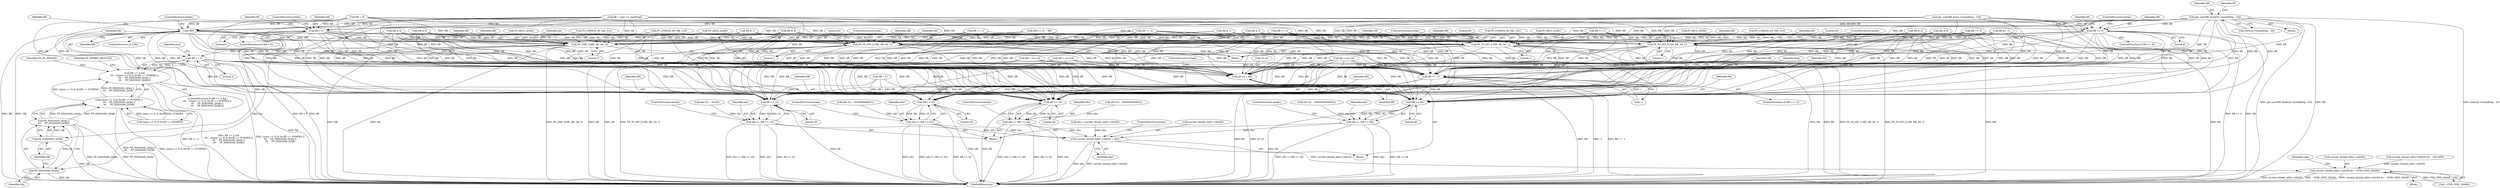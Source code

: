 digraph "0_linux_a8b0ca17b80e92faab46ee7179ba9e99ccb61233_42@array" {
"1000884" [label="(Call,get_user(XR, &win32->locals[freg - 16]))"];
"1000931" [label="(Call,!XR)"];
"1001595" [label="(Call,FP_TO_INT_S (XR, SB, 64, 1))"];
"1001773" [label="(Call,XR == -1)"];
"1001791" [label="(Call,XR << 10)"];
"1001789" [label="(Call,xfsr |= (XR << 10))"];
"1001825" [label="(Call,current_thread_info()->xfsr[0] = xfsr)"];
"1001870" [label="(Call,current_thread_info()->xfsr[0] &= ~(FSR_CEXC_MASK))"];
"1001801" [label="(Call,XR << 32)"];
"1001799" [label="(Call,xfsr |= (XR << 32))"];
"1001811" [label="(Call,XR << 34)"];
"1001809" [label="(Call,xfsr |= (XR << 34))"];
"1001821" [label="(Call,XR << 36)"];
"1001819" [label="(Call,xfsr |= (XR << 36))"];
"1001841" [label="(Call,rd->d = XR)"];
"1001602" [label="(Call,FP_TO_INT_D (XR, DB, 64, 1))"];
"1001609" [label="(Call,FP_TO_INT_Q (XR, QB, 64, 1))"];
"1001728" [label="(Call,FP_CMP_Q(XR, QB, QA, 3))"];
"1001735" [label="(Call,XR == 3)"];
"1001734" [label="(Call,XR == 3 &&\n\t\t\t    (((insn >> 5) & 0x1ff) == FCMPEQ ||\n\t\t\t     FP_ISSIGNAN_Q(QA) ||\n\t\t\t     FP_ISSIGNAN_Q(QB)))"];
"1001747" [label="(Call,FP_ISSIGNAN_Q(QA))"];
"1001746" [label="(Call,FP_ISSIGNAN_Q(QA) ||\n\t\t\t     FP_ISSIGNAN_Q(QB))"];
"1001738" [label="(Call,((insn >> 5) & 0x1ff) == FCMPEQ ||\n\t\t\t     FP_ISSIGNAN_Q(QA) ||\n\t\t\t     FP_ISSIGNAN_Q(QB))"];
"1001749" [label="(Call,FP_ISSIGNAN_Q(QB))"];
"1000939" [label="(Call,XR <= 0)"];
"1000948" [label="(Call,XR < 0)"];
"1001821" [label="(Call,XR << 36)"];
"1000694" [label="(Call,XR == 2)"];
"1001628" [label="(Call,XR = rs2->d)"];
"1001796" [label="(Call,xfsr &= ~0x300000000UL)"];
"1001748" [label="(Identifier,QA)"];
"1001810" [label="(Identifier,xfsr)"];
"1000685" [label="(Call,XR & 2)"];
"1000931" [label="(Call,!XR)"];
"1001612" [label="(Literal,64)"];
"1001824" [label="(ControlStructure,break;)"];
"1000187" [label="(Call,FP_DECL_D(DB))"];
"1001746" [label="(Call,FP_ISSIGNAN_Q(QA) ||\n\t\t\t     FP_ISSIGNAN_Q(QB))"];
"1001603" [label="(Identifier,XR)"];
"1000948" [label="(Call,XR < 0)"];
"1001811" [label="(Call,XR << 34)"];
"1001599" [label="(Literal,1)"];
"1000676" [label="(Call,XR == 1)"];
"1000747" [label="(Call,(XR >> 2) ^ XR)"];
"1000849" [label="(Call,XR = 0)"];
"1001772" [label="(ControlStructure,if (XR == -1))"];
"1001823" [label="(Literal,36)"];
"1000952" [label="(Identifier,IR)"];
"1001841" [label="(Call,rd->d = XR)"];
"1001614" [label="(ControlStructure,break;)"];
"1001728" [label="(Call,FP_CMP_Q(XR, QB, QA, 3))"];
"1001822" [label="(Identifier,XR)"];
"1000181" [label="(Call,FP_DECL_S(SB))"];
"1001813" [label="(Literal,34)"];
"1001765" [label="(Call,xfsr = current_thread_info()->xfsr[0])"];
"1001825" [label="(Call,current_thread_info()->xfsr[0] = xfsr)"];
"1001602" [label="(Call,FP_TO_INT_D (XR, DB, 64, 1))"];
"1000857" [label="(Call,XR = regs->u_regs[freg])"];
"1001735" [label="(Call,XR == 3)"];
"1001774" [label="(Identifier,XR)"];
"1000950" [label="(Literal,0)"];
"1001755" [label="(Identifier,FP_INHIBIT_RESULTS)"];
"1001606" [label="(Literal,1)"];
"1001832" [label="(ControlStructure,break;)"];
"1001015" [label="(Block,)"];
"1001775" [label="(Call,-1)"];
"1001752" [label="(Identifier,FP_EX_INVALID)"];
"1000885" [label="(Identifier,XR)"];
"1001802" [label="(Identifier,XR)"];
"1000816" [label="(Call,XR & 2)"];
"1001800" [label="(Identifier,xfsr)"];
"1000938" [label="(ControlStructure,if (XR <= 0))"];
"1001736" [label="(Identifier,XR)"];
"1001613" [label="(Literal,1)"];
"1000939" [label="(Call,XR <= 0)"];
"1000884" [label="(Call,get_user(XR, &win32->locals[freg - 16]))"];
"1000632" [label="(Call,XR &= 3)"];
"1001791" [label="(Call,XR << 10)"];
"1001734" [label="(Call,XR == 3 &&\n\t\t\t    (((insn >> 5) & 0x1ff) == FCMPEQ ||\n\t\t\t     FP_ISSIGNAN_Q(QA) ||\n\t\t\t     FP_ISSIGNAN_Q(QB)))"];
"1000191" [label="(Call,FP_DECL_Q(QA))"];
"1000943" [label="(Identifier,IR)"];
"1000930" [label="(ControlStructure,if (!XR))"];
"1000909" [label="(Call,get_user(XR, &win->locals[freg - 16]))"];
"1001763" [label="(Block,)"];
"1000954" [label="(ControlStructure,break;)"];
"1001816" [label="(Call,xfsr &= ~0x3000000000UL)"];
"1000920" [label="(Identifier,IR)"];
"1001731" [label="(Identifier,QA)"];
"1001846" [label="(ControlStructure,break;)"];
"1001777" [label="(Call,XR = 2)"];
"1000886" [label="(Call,&win32->locals[freg - 16])"];
"1001799" [label="(Call,xfsr |= (XR << 32))"];
"1001804" [label="(ControlStructure,break;)"];
"1000945" [label="(ControlStructure,break;)"];
"1001871" [label="(Call,current_thread_info()->xfsr[0])"];
"1001729" [label="(Identifier,XR)"];
"1001831" [label="(Identifier,xfsr)"];
"1000655" [label="(Call,XR == 1)"];
"1001789" [label="(Call,xfsr |= (XR << 10))"];
"1001782" [label="(Identifier,freg)"];
"1001812" [label="(Identifier,XR)"];
"1001739" [label="(Call,((insn >> 5) & 0x1ff) == FCMPEQ)"];
"1001786" [label="(Call,xfsr &= ~0xc00)"];
"1001790" [label="(Identifier,xfsr)"];
"1001046" [label="(Call,current_thread_info()->xfsr[0] &= ~0x1c000)"];
"1001236" [label="(Call,FP_UNPACK_DP (DB, rs2))"];
"1001784" [label="(Block,)"];
"1001778" [label="(Identifier,XR)"];
"1001231" [label="(Call,FP_UNPACK_QP (QB, rs2))"];
"1000934" [label="(Identifier,IR)"];
"1001635" [label="(Call,XR = rs2->d)"];
"1001730" [label="(Identifier,QB)"];
"1001842" [label="(Call,rd->d)"];
"1001806" [label="(Call,xfsr &= ~0xc00000000UL)"];
"1001820" [label="(Identifier,xfsr)"];
"1001773" [label="(Call,XR == -1)"];
"1001597" [label="(Identifier,SB)"];
"1000949" [label="(Identifier,XR)"];
"1001826" [label="(Call,current_thread_info()->xfsr[0])"];
"1000936" [label="(ControlStructure,break;)"];
"1000762" [label="(Call,XR & 4)"];
"1000658" [label="(Call,XR == 2)"];
"1001792" [label="(Identifier,XR)"];
"1001611" [label="(Identifier,QB)"];
"1000667" [label="(Call,XR & 1)"];
"1001600" [label="(ControlStructure,break;)"];
"1001819" [label="(Call,xfsr |= (XR << 36))"];
"1001845" [label="(Identifier,XR)"];
"1001737" [label="(Literal,3)"];
"1001609" [label="(Call,FP_TO_INT_Q (XR, QB, 64, 1))"];
"1001880" [label="(Identifier,regs)"];
"1000940" [label="(Identifier,XR)"];
"1000193" [label="(Call,FP_DECL_Q(QB))"];
"1001610" [label="(Identifier,XR)"];
"1000798" [label="(Call,XR & 1)"];
"1001742" [label="(Identifier,insn)"];
"1001596" [label="(Identifier,XR)"];
"1001750" [label="(Identifier,QB)"];
"1001895" [label="(MethodReturn,int)"];
"1000932" [label="(Identifier,XR)"];
"1000703" [label="(Call,XR == 3)"];
"1001604" [label="(Identifier,DB)"];
"1001747" [label="(Call,FP_ISSIGNAN_Q(QA))"];
"1001605" [label="(Literal,64)"];
"1001876" [label="(Call,~(FSR_CEXC_MASK))"];
"1001642" [label="(Call,XR = rs2->d)"];
"1000941" [label="(Literal,0)"];
"1001793" [label="(Literal,10)"];
"1000807" [label="(Call,XR & 8)"];
"1001598" [label="(Literal,64)"];
"1001814" [label="(ControlStructure,break;)"];
"1000868" [label="(Block,)"];
"1001607" [label="(ControlStructure,break;)"];
"1001794" [label="(ControlStructure,break;)"];
"1001870" [label="(Call,current_thread_info()->xfsr[0] &= ~(FSR_CEXC_MASK))"];
"1001809" [label="(Call,xfsr |= (XR << 34))"];
"1000947" [label="(ControlStructure,if (XR < 0))"];
"1001801" [label="(Call,XR << 32)"];
"1001595" [label="(Call,FP_TO_INT_S (XR, SB, 64, 1))"];
"1001733" [label="(ControlStructure,if (XR == 3 &&\n\t\t\t    (((insn >> 5) & 0x1ff) == FCMPEQ ||\n\t\t\t     FP_ISSIGNAN_Q(QA) ||\n\t\t\t     FP_ISSIGNAN_Q(QB))))"];
"1001803" [label="(Literal,32)"];
"1000772" [label="(Call,XR & 4)"];
"1001732" [label="(Literal,3)"];
"1001738" [label="(Call,((insn >> 5) & 0x1ff) == FCMPEQ ||\n\t\t\t     FP_ISSIGNAN_Q(QA) ||\n\t\t\t     FP_ISSIGNAN_Q(QB))"];
"1000789" [label="(Call,XR & 5)"];
"1001241" [label="(Call,FP_UNPACK_SP (SB, rs2))"];
"1001379" [label="(Block,)"];
"1001134" [label="(Call,FP_UNPACK_QP (QA, rs1))"];
"1001749" [label="(Call,FP_ISSIGNAN_Q(QB))"];
"1000884" -> "1000868"  [label="AST: "];
"1000884" -> "1000886"  [label="CFG: "];
"1000885" -> "1000884"  [label="AST: "];
"1000886" -> "1000884"  [label="AST: "];
"1000920" -> "1000884"  [label="CFG: "];
"1000884" -> "1001895"  [label="DDG: get_user(XR, &win32->locals[freg - 16])"];
"1000884" -> "1001895"  [label="DDG: XR"];
"1000884" -> "1001895"  [label="DDG: &win32->locals[freg - 16]"];
"1000884" -> "1000931"  [label="DDG: XR"];
"1000884" -> "1000939"  [label="DDG: XR"];
"1000884" -> "1000948"  [label="DDG: XR"];
"1000884" -> "1001595"  [label="DDG: XR"];
"1000884" -> "1001602"  [label="DDG: XR"];
"1000884" -> "1001609"  [label="DDG: XR"];
"1000884" -> "1001728"  [label="DDG: XR"];
"1000884" -> "1001773"  [label="DDG: XR"];
"1000884" -> "1001791"  [label="DDG: XR"];
"1000884" -> "1001801"  [label="DDG: XR"];
"1000884" -> "1001811"  [label="DDG: XR"];
"1000884" -> "1001821"  [label="DDG: XR"];
"1000884" -> "1001841"  [label="DDG: XR"];
"1000931" -> "1000930"  [label="AST: "];
"1000931" -> "1000932"  [label="CFG: "];
"1000932" -> "1000931"  [label="AST: "];
"1000934" -> "1000931"  [label="CFG: "];
"1000936" -> "1000931"  [label="CFG: "];
"1000931" -> "1001895"  [label="DDG: XR"];
"1000931" -> "1001895"  [label="DDG: !XR"];
"1000857" -> "1000931"  [label="DDG: XR"];
"1000849" -> "1000931"  [label="DDG: XR"];
"1000909" -> "1000931"  [label="DDG: XR"];
"1000931" -> "1001595"  [label="DDG: XR"];
"1000931" -> "1001602"  [label="DDG: XR"];
"1000931" -> "1001609"  [label="DDG: XR"];
"1000931" -> "1001728"  [label="DDG: XR"];
"1000931" -> "1001773"  [label="DDG: XR"];
"1000931" -> "1001791"  [label="DDG: XR"];
"1000931" -> "1001801"  [label="DDG: XR"];
"1000931" -> "1001811"  [label="DDG: XR"];
"1000931" -> "1001821"  [label="DDG: XR"];
"1000931" -> "1001841"  [label="DDG: XR"];
"1001595" -> "1001379"  [label="AST: "];
"1001595" -> "1001599"  [label="CFG: "];
"1001596" -> "1001595"  [label="AST: "];
"1001597" -> "1001595"  [label="AST: "];
"1001598" -> "1001595"  [label="AST: "];
"1001599" -> "1001595"  [label="AST: "];
"1001600" -> "1001595"  [label="CFG: "];
"1001595" -> "1001895"  [label="DDG: SB"];
"1001595" -> "1001895"  [label="DDG: XR"];
"1001595" -> "1001895"  [label="DDG: FP_TO_INT_S (XR, SB, 64, 1)"];
"1000857" -> "1001595"  [label="DDG: XR"];
"1000747" -> "1001595"  [label="DDG: XR"];
"1000807" -> "1001595"  [label="DDG: XR"];
"1000676" -> "1001595"  [label="DDG: XR"];
"1000849" -> "1001595"  [label="DDG: XR"];
"1000667" -> "1001595"  [label="DDG: XR"];
"1000816" -> "1001595"  [label="DDG: XR"];
"1000789" -> "1001595"  [label="DDG: XR"];
"1000909" -> "1001595"  [label="DDG: XR"];
"1000703" -> "1001595"  [label="DDG: XR"];
"1000655" -> "1001595"  [label="DDG: XR"];
"1000772" -> "1001595"  [label="DDG: XR"];
"1000694" -> "1001595"  [label="DDG: XR"];
"1000632" -> "1001595"  [label="DDG: XR"];
"1000939" -> "1001595"  [label="DDG: XR"];
"1000798" -> "1001595"  [label="DDG: XR"];
"1000762" -> "1001595"  [label="DDG: XR"];
"1000685" -> "1001595"  [label="DDG: XR"];
"1000658" -> "1001595"  [label="DDG: XR"];
"1000948" -> "1001595"  [label="DDG: XR"];
"1000181" -> "1001595"  [label="DDG: SB"];
"1001241" -> "1001595"  [label="DDG: SB"];
"1001595" -> "1001773"  [label="DDG: XR"];
"1001595" -> "1001791"  [label="DDG: XR"];
"1001595" -> "1001801"  [label="DDG: XR"];
"1001595" -> "1001811"  [label="DDG: XR"];
"1001595" -> "1001821"  [label="DDG: XR"];
"1001595" -> "1001841"  [label="DDG: XR"];
"1001773" -> "1001772"  [label="AST: "];
"1001773" -> "1001775"  [label="CFG: "];
"1001774" -> "1001773"  [label="AST: "];
"1001775" -> "1001773"  [label="AST: "];
"1001778" -> "1001773"  [label="CFG: "];
"1001782" -> "1001773"  [label="CFG: "];
"1001773" -> "1001895"  [label="DDG: XR"];
"1001773" -> "1001895"  [label="DDG: -1"];
"1001773" -> "1001895"  [label="DDG: XR == -1"];
"1000857" -> "1001773"  [label="DDG: XR"];
"1000747" -> "1001773"  [label="DDG: XR"];
"1000807" -> "1001773"  [label="DDG: XR"];
"1000676" -> "1001773"  [label="DDG: XR"];
"1000849" -> "1001773"  [label="DDG: XR"];
"1000667" -> "1001773"  [label="DDG: XR"];
"1000816" -> "1001773"  [label="DDG: XR"];
"1001609" -> "1001773"  [label="DDG: XR"];
"1000909" -> "1001773"  [label="DDG: XR"];
"1001602" -> "1001773"  [label="DDG: XR"];
"1000703" -> "1001773"  [label="DDG: XR"];
"1001628" -> "1001773"  [label="DDG: XR"];
"1001642" -> "1001773"  [label="DDG: XR"];
"1001635" -> "1001773"  [label="DDG: XR"];
"1000655" -> "1001773"  [label="DDG: XR"];
"1000772" -> "1001773"  [label="DDG: XR"];
"1000694" -> "1001773"  [label="DDG: XR"];
"1000632" -> "1001773"  [label="DDG: XR"];
"1000789" -> "1001773"  [label="DDG: XR"];
"1000939" -> "1001773"  [label="DDG: XR"];
"1000798" -> "1001773"  [label="DDG: XR"];
"1000762" -> "1001773"  [label="DDG: XR"];
"1000685" -> "1001773"  [label="DDG: XR"];
"1000658" -> "1001773"  [label="DDG: XR"];
"1001735" -> "1001773"  [label="DDG: XR"];
"1000948" -> "1001773"  [label="DDG: XR"];
"1001775" -> "1001773"  [label="DDG: 1"];
"1001773" -> "1001791"  [label="DDG: XR"];
"1001773" -> "1001801"  [label="DDG: XR"];
"1001773" -> "1001811"  [label="DDG: XR"];
"1001773" -> "1001821"  [label="DDG: XR"];
"1001791" -> "1001789"  [label="AST: "];
"1001791" -> "1001793"  [label="CFG: "];
"1001792" -> "1001791"  [label="AST: "];
"1001793" -> "1001791"  [label="AST: "];
"1001789" -> "1001791"  [label="CFG: "];
"1001791" -> "1001895"  [label="DDG: XR"];
"1001791" -> "1001789"  [label="DDG: XR"];
"1001791" -> "1001789"  [label="DDG: 10"];
"1000857" -> "1001791"  [label="DDG: XR"];
"1000747" -> "1001791"  [label="DDG: XR"];
"1000807" -> "1001791"  [label="DDG: XR"];
"1000676" -> "1001791"  [label="DDG: XR"];
"1000849" -> "1001791"  [label="DDG: XR"];
"1000667" -> "1001791"  [label="DDG: XR"];
"1000816" -> "1001791"  [label="DDG: XR"];
"1001609" -> "1001791"  [label="DDG: XR"];
"1000909" -> "1001791"  [label="DDG: XR"];
"1001602" -> "1001791"  [label="DDG: XR"];
"1001628" -> "1001791"  [label="DDG: XR"];
"1001642" -> "1001791"  [label="DDG: XR"];
"1001635" -> "1001791"  [label="DDG: XR"];
"1000655" -> "1001791"  [label="DDG: XR"];
"1000772" -> "1001791"  [label="DDG: XR"];
"1000694" -> "1001791"  [label="DDG: XR"];
"1000632" -> "1001791"  [label="DDG: XR"];
"1001777" -> "1001791"  [label="DDG: XR"];
"1000789" -> "1001791"  [label="DDG: XR"];
"1000939" -> "1001791"  [label="DDG: XR"];
"1000798" -> "1001791"  [label="DDG: XR"];
"1000762" -> "1001791"  [label="DDG: XR"];
"1000685" -> "1001791"  [label="DDG: XR"];
"1000658" -> "1001791"  [label="DDG: XR"];
"1001735" -> "1001791"  [label="DDG: XR"];
"1000948" -> "1001791"  [label="DDG: XR"];
"1000703" -> "1001791"  [label="DDG: XR"];
"1001789" -> "1001784"  [label="AST: "];
"1001790" -> "1001789"  [label="AST: "];
"1001794" -> "1001789"  [label="CFG: "];
"1001789" -> "1001895"  [label="DDG: xfsr"];
"1001789" -> "1001895"  [label="DDG: XR << 10"];
"1001789" -> "1001895"  [label="DDG: xfsr |= (XR << 10)"];
"1001786" -> "1001789"  [label="DDG: xfsr"];
"1001789" -> "1001825"  [label="DDG: xfsr"];
"1001825" -> "1001763"  [label="AST: "];
"1001825" -> "1001831"  [label="CFG: "];
"1001826" -> "1001825"  [label="AST: "];
"1001831" -> "1001825"  [label="AST: "];
"1001832" -> "1001825"  [label="CFG: "];
"1001825" -> "1001895"  [label="DDG: xfsr"];
"1001825" -> "1001895"  [label="DDG: current_thread_info()->xfsr[0]"];
"1001765" -> "1001825"  [label="DDG: xfsr"];
"1001819" -> "1001825"  [label="DDG: xfsr"];
"1001809" -> "1001825"  [label="DDG: xfsr"];
"1001799" -> "1001825"  [label="DDG: xfsr"];
"1001825" -> "1001870"  [label="DDG: current_thread_info()->xfsr[0]"];
"1001870" -> "1001015"  [label="AST: "];
"1001870" -> "1001876"  [label="CFG: "];
"1001871" -> "1001870"  [label="AST: "];
"1001876" -> "1001870"  [label="AST: "];
"1001880" -> "1001870"  [label="CFG: "];
"1001870" -> "1001895"  [label="DDG: current_thread_info()->xfsr[0] &= ~(FSR_CEXC_MASK)"];
"1001870" -> "1001895"  [label="DDG: current_thread_info()->xfsr[0]"];
"1001870" -> "1001895"  [label="DDG: ~(FSR_CEXC_MASK)"];
"1001046" -> "1001870"  [label="DDG: current_thread_info()->xfsr[0]"];
"1001876" -> "1001870"  [label="DDG: FSR_CEXC_MASK"];
"1001801" -> "1001799"  [label="AST: "];
"1001801" -> "1001803"  [label="CFG: "];
"1001802" -> "1001801"  [label="AST: "];
"1001803" -> "1001801"  [label="AST: "];
"1001799" -> "1001801"  [label="CFG: "];
"1001801" -> "1001895"  [label="DDG: XR"];
"1001801" -> "1001799"  [label="DDG: XR"];
"1001801" -> "1001799"  [label="DDG: 32"];
"1000857" -> "1001801"  [label="DDG: XR"];
"1000747" -> "1001801"  [label="DDG: XR"];
"1000807" -> "1001801"  [label="DDG: XR"];
"1000676" -> "1001801"  [label="DDG: XR"];
"1000849" -> "1001801"  [label="DDG: XR"];
"1000667" -> "1001801"  [label="DDG: XR"];
"1000816" -> "1001801"  [label="DDG: XR"];
"1001609" -> "1001801"  [label="DDG: XR"];
"1000909" -> "1001801"  [label="DDG: XR"];
"1001602" -> "1001801"  [label="DDG: XR"];
"1001628" -> "1001801"  [label="DDG: XR"];
"1001642" -> "1001801"  [label="DDG: XR"];
"1001635" -> "1001801"  [label="DDG: XR"];
"1000655" -> "1001801"  [label="DDG: XR"];
"1000772" -> "1001801"  [label="DDG: XR"];
"1000694" -> "1001801"  [label="DDG: XR"];
"1000632" -> "1001801"  [label="DDG: XR"];
"1001777" -> "1001801"  [label="DDG: XR"];
"1000789" -> "1001801"  [label="DDG: XR"];
"1000939" -> "1001801"  [label="DDG: XR"];
"1000798" -> "1001801"  [label="DDG: XR"];
"1000762" -> "1001801"  [label="DDG: XR"];
"1000685" -> "1001801"  [label="DDG: XR"];
"1000658" -> "1001801"  [label="DDG: XR"];
"1001735" -> "1001801"  [label="DDG: XR"];
"1000948" -> "1001801"  [label="DDG: XR"];
"1000703" -> "1001801"  [label="DDG: XR"];
"1001799" -> "1001784"  [label="AST: "];
"1001800" -> "1001799"  [label="AST: "];
"1001804" -> "1001799"  [label="CFG: "];
"1001799" -> "1001895"  [label="DDG: XR << 32"];
"1001799" -> "1001895"  [label="DDG: xfsr"];
"1001799" -> "1001895"  [label="DDG: xfsr |= (XR << 32)"];
"1001796" -> "1001799"  [label="DDG: xfsr"];
"1001811" -> "1001809"  [label="AST: "];
"1001811" -> "1001813"  [label="CFG: "];
"1001812" -> "1001811"  [label="AST: "];
"1001813" -> "1001811"  [label="AST: "];
"1001809" -> "1001811"  [label="CFG: "];
"1001811" -> "1001895"  [label="DDG: XR"];
"1001811" -> "1001809"  [label="DDG: XR"];
"1001811" -> "1001809"  [label="DDG: 34"];
"1000857" -> "1001811"  [label="DDG: XR"];
"1000747" -> "1001811"  [label="DDG: XR"];
"1000807" -> "1001811"  [label="DDG: XR"];
"1000676" -> "1001811"  [label="DDG: XR"];
"1000849" -> "1001811"  [label="DDG: XR"];
"1000667" -> "1001811"  [label="DDG: XR"];
"1000816" -> "1001811"  [label="DDG: XR"];
"1001609" -> "1001811"  [label="DDG: XR"];
"1000909" -> "1001811"  [label="DDG: XR"];
"1001602" -> "1001811"  [label="DDG: XR"];
"1001628" -> "1001811"  [label="DDG: XR"];
"1001642" -> "1001811"  [label="DDG: XR"];
"1001635" -> "1001811"  [label="DDG: XR"];
"1000655" -> "1001811"  [label="DDG: XR"];
"1000772" -> "1001811"  [label="DDG: XR"];
"1000694" -> "1001811"  [label="DDG: XR"];
"1000632" -> "1001811"  [label="DDG: XR"];
"1001777" -> "1001811"  [label="DDG: XR"];
"1000789" -> "1001811"  [label="DDG: XR"];
"1000939" -> "1001811"  [label="DDG: XR"];
"1000798" -> "1001811"  [label="DDG: XR"];
"1000762" -> "1001811"  [label="DDG: XR"];
"1000685" -> "1001811"  [label="DDG: XR"];
"1000658" -> "1001811"  [label="DDG: XR"];
"1001735" -> "1001811"  [label="DDG: XR"];
"1000948" -> "1001811"  [label="DDG: XR"];
"1000703" -> "1001811"  [label="DDG: XR"];
"1001809" -> "1001784"  [label="AST: "];
"1001810" -> "1001809"  [label="AST: "];
"1001814" -> "1001809"  [label="CFG: "];
"1001809" -> "1001895"  [label="DDG: xfsr |= (XR << 34)"];
"1001809" -> "1001895"  [label="DDG: XR << 34"];
"1001809" -> "1001895"  [label="DDG: xfsr"];
"1001806" -> "1001809"  [label="DDG: xfsr"];
"1001821" -> "1001819"  [label="AST: "];
"1001821" -> "1001823"  [label="CFG: "];
"1001822" -> "1001821"  [label="AST: "];
"1001823" -> "1001821"  [label="AST: "];
"1001819" -> "1001821"  [label="CFG: "];
"1001821" -> "1001895"  [label="DDG: XR"];
"1001821" -> "1001819"  [label="DDG: XR"];
"1001821" -> "1001819"  [label="DDG: 36"];
"1000857" -> "1001821"  [label="DDG: XR"];
"1000747" -> "1001821"  [label="DDG: XR"];
"1000807" -> "1001821"  [label="DDG: XR"];
"1000676" -> "1001821"  [label="DDG: XR"];
"1000849" -> "1001821"  [label="DDG: XR"];
"1000667" -> "1001821"  [label="DDG: XR"];
"1000816" -> "1001821"  [label="DDG: XR"];
"1001609" -> "1001821"  [label="DDG: XR"];
"1000909" -> "1001821"  [label="DDG: XR"];
"1001602" -> "1001821"  [label="DDG: XR"];
"1001628" -> "1001821"  [label="DDG: XR"];
"1001642" -> "1001821"  [label="DDG: XR"];
"1001635" -> "1001821"  [label="DDG: XR"];
"1000655" -> "1001821"  [label="DDG: XR"];
"1000772" -> "1001821"  [label="DDG: XR"];
"1000694" -> "1001821"  [label="DDG: XR"];
"1000632" -> "1001821"  [label="DDG: XR"];
"1001777" -> "1001821"  [label="DDG: XR"];
"1000789" -> "1001821"  [label="DDG: XR"];
"1000939" -> "1001821"  [label="DDG: XR"];
"1000798" -> "1001821"  [label="DDG: XR"];
"1000762" -> "1001821"  [label="DDG: XR"];
"1000685" -> "1001821"  [label="DDG: XR"];
"1000658" -> "1001821"  [label="DDG: XR"];
"1001735" -> "1001821"  [label="DDG: XR"];
"1000948" -> "1001821"  [label="DDG: XR"];
"1000703" -> "1001821"  [label="DDG: XR"];
"1001819" -> "1001784"  [label="AST: "];
"1001820" -> "1001819"  [label="AST: "];
"1001824" -> "1001819"  [label="CFG: "];
"1001819" -> "1001895"  [label="DDG: xfsr |= (XR << 36)"];
"1001819" -> "1001895"  [label="DDG: xfsr"];
"1001819" -> "1001895"  [label="DDG: XR << 36"];
"1001816" -> "1001819"  [label="DDG: xfsr"];
"1001841" -> "1001763"  [label="AST: "];
"1001841" -> "1001845"  [label="CFG: "];
"1001842" -> "1001841"  [label="AST: "];
"1001845" -> "1001841"  [label="AST: "];
"1001846" -> "1001841"  [label="CFG: "];
"1001841" -> "1001895"  [label="DDG: rd->d"];
"1001841" -> "1001895"  [label="DDG: XR"];
"1000857" -> "1001841"  [label="DDG: XR"];
"1000747" -> "1001841"  [label="DDG: XR"];
"1000807" -> "1001841"  [label="DDG: XR"];
"1000676" -> "1001841"  [label="DDG: XR"];
"1000849" -> "1001841"  [label="DDG: XR"];
"1000667" -> "1001841"  [label="DDG: XR"];
"1000816" -> "1001841"  [label="DDG: XR"];
"1001609" -> "1001841"  [label="DDG: XR"];
"1000909" -> "1001841"  [label="DDG: XR"];
"1001602" -> "1001841"  [label="DDG: XR"];
"1000703" -> "1001841"  [label="DDG: XR"];
"1001628" -> "1001841"  [label="DDG: XR"];
"1001642" -> "1001841"  [label="DDG: XR"];
"1001635" -> "1001841"  [label="DDG: XR"];
"1000655" -> "1001841"  [label="DDG: XR"];
"1000772" -> "1001841"  [label="DDG: XR"];
"1000694" -> "1001841"  [label="DDG: XR"];
"1000632" -> "1001841"  [label="DDG: XR"];
"1000789" -> "1001841"  [label="DDG: XR"];
"1000939" -> "1001841"  [label="DDG: XR"];
"1000798" -> "1001841"  [label="DDG: XR"];
"1000762" -> "1001841"  [label="DDG: XR"];
"1000685" -> "1001841"  [label="DDG: XR"];
"1000658" -> "1001841"  [label="DDG: XR"];
"1001735" -> "1001841"  [label="DDG: XR"];
"1000948" -> "1001841"  [label="DDG: XR"];
"1001602" -> "1001379"  [label="AST: "];
"1001602" -> "1001606"  [label="CFG: "];
"1001603" -> "1001602"  [label="AST: "];
"1001604" -> "1001602"  [label="AST: "];
"1001605" -> "1001602"  [label="AST: "];
"1001606" -> "1001602"  [label="AST: "];
"1001607" -> "1001602"  [label="CFG: "];
"1001602" -> "1001895"  [label="DDG: FP_TO_INT_D (XR, DB, 64, 1)"];
"1001602" -> "1001895"  [label="DDG: DB"];
"1001602" -> "1001895"  [label="DDG: XR"];
"1000857" -> "1001602"  [label="DDG: XR"];
"1000747" -> "1001602"  [label="DDG: XR"];
"1000807" -> "1001602"  [label="DDG: XR"];
"1000676" -> "1001602"  [label="DDG: XR"];
"1000849" -> "1001602"  [label="DDG: XR"];
"1000667" -> "1001602"  [label="DDG: XR"];
"1000816" -> "1001602"  [label="DDG: XR"];
"1000789" -> "1001602"  [label="DDG: XR"];
"1000909" -> "1001602"  [label="DDG: XR"];
"1000703" -> "1001602"  [label="DDG: XR"];
"1000655" -> "1001602"  [label="DDG: XR"];
"1000772" -> "1001602"  [label="DDG: XR"];
"1000694" -> "1001602"  [label="DDG: XR"];
"1000632" -> "1001602"  [label="DDG: XR"];
"1000939" -> "1001602"  [label="DDG: XR"];
"1000798" -> "1001602"  [label="DDG: XR"];
"1000762" -> "1001602"  [label="DDG: XR"];
"1000685" -> "1001602"  [label="DDG: XR"];
"1000658" -> "1001602"  [label="DDG: XR"];
"1000948" -> "1001602"  [label="DDG: XR"];
"1000187" -> "1001602"  [label="DDG: DB"];
"1001236" -> "1001602"  [label="DDG: DB"];
"1001609" -> "1001379"  [label="AST: "];
"1001609" -> "1001613"  [label="CFG: "];
"1001610" -> "1001609"  [label="AST: "];
"1001611" -> "1001609"  [label="AST: "];
"1001612" -> "1001609"  [label="AST: "];
"1001613" -> "1001609"  [label="AST: "];
"1001614" -> "1001609"  [label="CFG: "];
"1001609" -> "1001895"  [label="DDG: QB"];
"1001609" -> "1001895"  [label="DDG: XR"];
"1001609" -> "1001895"  [label="DDG: FP_TO_INT_Q (XR, QB, 64, 1)"];
"1000857" -> "1001609"  [label="DDG: XR"];
"1000747" -> "1001609"  [label="DDG: XR"];
"1000807" -> "1001609"  [label="DDG: XR"];
"1000676" -> "1001609"  [label="DDG: XR"];
"1000849" -> "1001609"  [label="DDG: XR"];
"1000667" -> "1001609"  [label="DDG: XR"];
"1000816" -> "1001609"  [label="DDG: XR"];
"1000789" -> "1001609"  [label="DDG: XR"];
"1000909" -> "1001609"  [label="DDG: XR"];
"1000703" -> "1001609"  [label="DDG: XR"];
"1000655" -> "1001609"  [label="DDG: XR"];
"1000772" -> "1001609"  [label="DDG: XR"];
"1000694" -> "1001609"  [label="DDG: XR"];
"1000632" -> "1001609"  [label="DDG: XR"];
"1000939" -> "1001609"  [label="DDG: XR"];
"1000798" -> "1001609"  [label="DDG: XR"];
"1000762" -> "1001609"  [label="DDG: XR"];
"1000685" -> "1001609"  [label="DDG: XR"];
"1000658" -> "1001609"  [label="DDG: XR"];
"1000948" -> "1001609"  [label="DDG: XR"];
"1001231" -> "1001609"  [label="DDG: QB"];
"1000193" -> "1001609"  [label="DDG: QB"];
"1001728" -> "1001379"  [label="AST: "];
"1001728" -> "1001732"  [label="CFG: "];
"1001729" -> "1001728"  [label="AST: "];
"1001730" -> "1001728"  [label="AST: "];
"1001731" -> "1001728"  [label="AST: "];
"1001732" -> "1001728"  [label="AST: "];
"1001736" -> "1001728"  [label="CFG: "];
"1001728" -> "1001895"  [label="DDG: QB"];
"1001728" -> "1001895"  [label="DDG: QA"];
"1001728" -> "1001895"  [label="DDG: FP_CMP_Q(XR, QB, QA, 3)"];
"1000857" -> "1001728"  [label="DDG: XR"];
"1000747" -> "1001728"  [label="DDG: XR"];
"1000807" -> "1001728"  [label="DDG: XR"];
"1000676" -> "1001728"  [label="DDG: XR"];
"1000849" -> "1001728"  [label="DDG: XR"];
"1000667" -> "1001728"  [label="DDG: XR"];
"1000816" -> "1001728"  [label="DDG: XR"];
"1000789" -> "1001728"  [label="DDG: XR"];
"1000909" -> "1001728"  [label="DDG: XR"];
"1000703" -> "1001728"  [label="DDG: XR"];
"1000655" -> "1001728"  [label="DDG: XR"];
"1000772" -> "1001728"  [label="DDG: XR"];
"1000694" -> "1001728"  [label="DDG: XR"];
"1000632" -> "1001728"  [label="DDG: XR"];
"1000939" -> "1001728"  [label="DDG: XR"];
"1000798" -> "1001728"  [label="DDG: XR"];
"1000762" -> "1001728"  [label="DDG: XR"];
"1000685" -> "1001728"  [label="DDG: XR"];
"1000658" -> "1001728"  [label="DDG: XR"];
"1000948" -> "1001728"  [label="DDG: XR"];
"1001231" -> "1001728"  [label="DDG: QB"];
"1000193" -> "1001728"  [label="DDG: QB"];
"1001134" -> "1001728"  [label="DDG: QA"];
"1000191" -> "1001728"  [label="DDG: QA"];
"1001728" -> "1001735"  [label="DDG: XR"];
"1001728" -> "1001747"  [label="DDG: QA"];
"1001728" -> "1001749"  [label="DDG: QB"];
"1001735" -> "1001734"  [label="AST: "];
"1001735" -> "1001737"  [label="CFG: "];
"1001736" -> "1001735"  [label="AST: "];
"1001737" -> "1001735"  [label="AST: "];
"1001742" -> "1001735"  [label="CFG: "];
"1001734" -> "1001735"  [label="CFG: "];
"1001735" -> "1001895"  [label="DDG: XR"];
"1001735" -> "1001734"  [label="DDG: XR"];
"1001735" -> "1001734"  [label="DDG: 3"];
"1001734" -> "1001733"  [label="AST: "];
"1001734" -> "1001738"  [label="CFG: "];
"1001738" -> "1001734"  [label="AST: "];
"1001752" -> "1001734"  [label="CFG: "];
"1001755" -> "1001734"  [label="CFG: "];
"1001734" -> "1001895"  [label="DDG: XR == 3"];
"1001734" -> "1001895"  [label="DDG: XR == 3 &&\n\t\t\t    (((insn >> 5) & 0x1ff) == FCMPEQ ||\n\t\t\t     FP_ISSIGNAN_Q(QA) ||\n\t\t\t     FP_ISSIGNAN_Q(QB))"];
"1001734" -> "1001895"  [label="DDG: ((insn >> 5) & 0x1ff) == FCMPEQ ||\n\t\t\t     FP_ISSIGNAN_Q(QA) ||\n\t\t\t     FP_ISSIGNAN_Q(QB)"];
"1001738" -> "1001734"  [label="DDG: ((insn >> 5) & 0x1ff) == FCMPEQ"];
"1001738" -> "1001734"  [label="DDG: FP_ISSIGNAN_Q(QA) ||\n\t\t\t     FP_ISSIGNAN_Q(QB)"];
"1001747" -> "1001746"  [label="AST: "];
"1001747" -> "1001748"  [label="CFG: "];
"1001748" -> "1001747"  [label="AST: "];
"1001750" -> "1001747"  [label="CFG: "];
"1001746" -> "1001747"  [label="CFG: "];
"1001747" -> "1001895"  [label="DDG: QA"];
"1001747" -> "1001746"  [label="DDG: QA"];
"1001746" -> "1001738"  [label="AST: "];
"1001746" -> "1001749"  [label="CFG: "];
"1001749" -> "1001746"  [label="AST: "];
"1001738" -> "1001746"  [label="CFG: "];
"1001746" -> "1001895"  [label="DDG: FP_ISSIGNAN_Q(QA)"];
"1001746" -> "1001895"  [label="DDG: FP_ISSIGNAN_Q(QB)"];
"1001746" -> "1001738"  [label="DDG: FP_ISSIGNAN_Q(QA)"];
"1001746" -> "1001738"  [label="DDG: FP_ISSIGNAN_Q(QB)"];
"1001749" -> "1001746"  [label="DDG: QB"];
"1001738" -> "1001739"  [label="CFG: "];
"1001739" -> "1001738"  [label="AST: "];
"1001738" -> "1001895"  [label="DDG: FP_ISSIGNAN_Q(QA) ||\n\t\t\t     FP_ISSIGNAN_Q(QB)"];
"1001738" -> "1001895"  [label="DDG: ((insn >> 5) & 0x1ff) == FCMPEQ"];
"1001739" -> "1001738"  [label="DDG: (insn >> 5) & 0x1ff"];
"1001739" -> "1001738"  [label="DDG: FCMPEQ"];
"1001749" -> "1001750"  [label="CFG: "];
"1001750" -> "1001749"  [label="AST: "];
"1001749" -> "1001895"  [label="DDG: QB"];
"1000939" -> "1000938"  [label="AST: "];
"1000939" -> "1000941"  [label="CFG: "];
"1000940" -> "1000939"  [label="AST: "];
"1000941" -> "1000939"  [label="AST: "];
"1000943" -> "1000939"  [label="CFG: "];
"1000945" -> "1000939"  [label="CFG: "];
"1000939" -> "1001895"  [label="DDG: XR <= 0"];
"1000939" -> "1001895"  [label="DDG: XR"];
"1000857" -> "1000939"  [label="DDG: XR"];
"1000849" -> "1000939"  [label="DDG: XR"];
"1000909" -> "1000939"  [label="DDG: XR"];
"1000948" -> "1000947"  [label="AST: "];
"1000948" -> "1000950"  [label="CFG: "];
"1000949" -> "1000948"  [label="AST: "];
"1000950" -> "1000948"  [label="AST: "];
"1000952" -> "1000948"  [label="CFG: "];
"1000954" -> "1000948"  [label="CFG: "];
"1000948" -> "1001895"  [label="DDG: XR < 0"];
"1000948" -> "1001895"  [label="DDG: XR"];
"1000857" -> "1000948"  [label="DDG: XR"];
"1000849" -> "1000948"  [label="DDG: XR"];
"1000909" -> "1000948"  [label="DDG: XR"];
}
